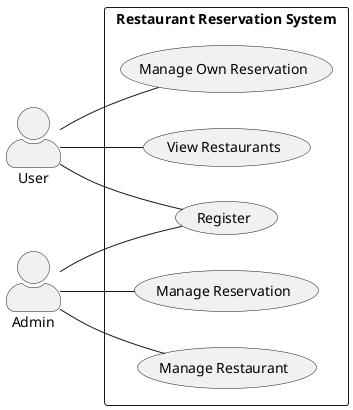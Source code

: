 @startuml
left to right direction
skinparam actorStyle awesome

actor User
actor Admin

rectangle "Restaurant Reservation System" {
  
  (Register) as UC_Register
  (View Restaurants) as UC_ViewRestaurants
  (Manage Own Reservation) as UC_ManageOwnResv
  (Manage Restaurant) as UC_ManageRestaurant
  (Manage Reservation) as UC_ManageAllResv
}

User -- UC_Register
User -- UC_ViewRestaurants
User -- UC_ManageOwnResv

Admin -- UC_Register
Admin -- UC_ManageRestaurant
Admin -- UC_ManageAllResv

@enduml